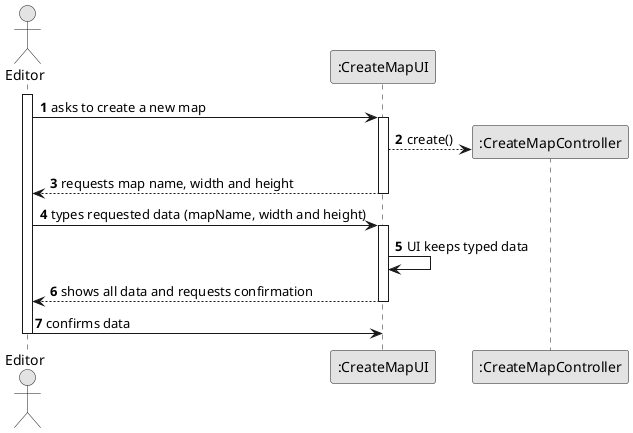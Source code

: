 @startuml
skinparam monochrome true
skinparam packageStyle rectangle
skinparam shadowing false
autonumber

actor "Editor" as EDITOR
participant ":CreateMapUI" as UI
participant ":CreateMapController" as CTRL

activate EDITOR
    EDITOR -> UI : asks to create a new map
    activate UI
        UI --> CTRL** : create()
        deactivate CTRL
        UI --> EDITOR : requests map name, width and height
    deactivate UI

    EDITOR -> UI : types requested data (mapName, width and height)
    activate UI
        UI -> UI : UI keeps typed data
        UI --> EDITOR : shows all data and requests confirmation
    deactivate UI

    EDITOR -> UI : confirms data
deactivate EDITOR
@enduml